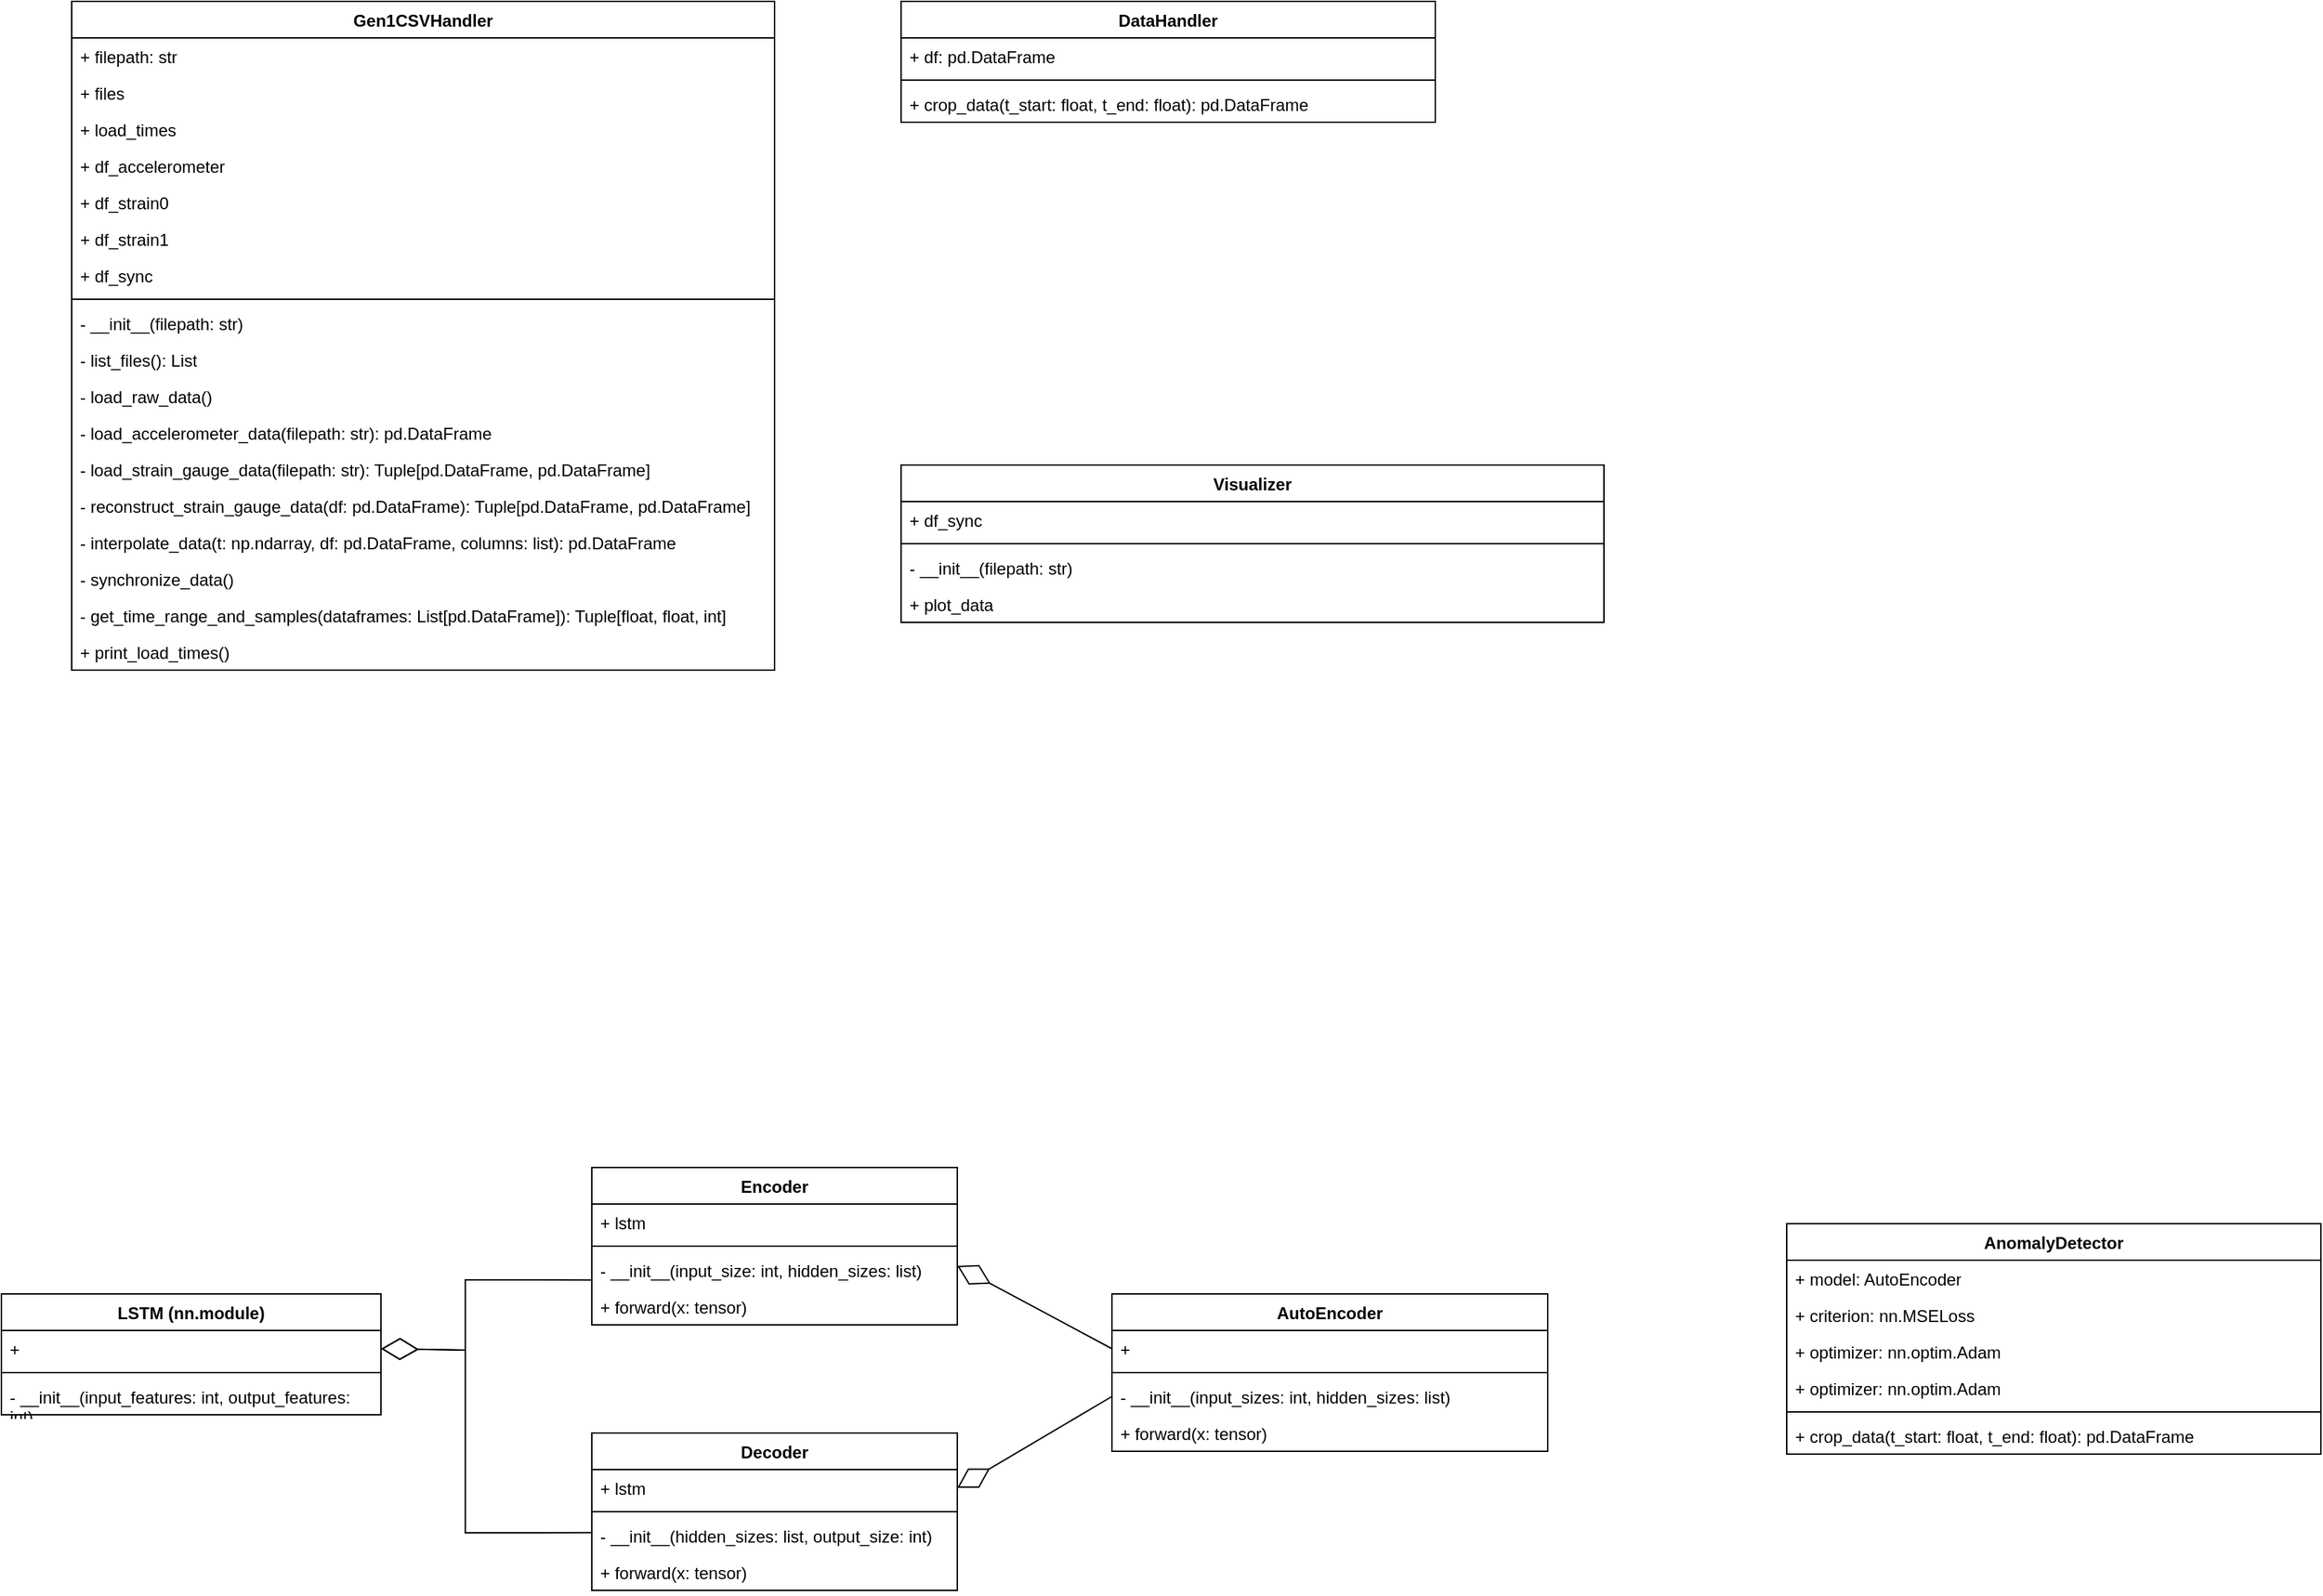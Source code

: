 <mxfile version="24.7.17">
  <diagram name="Page-1" id="MNLU12b26tHhof6xZsnK">
    <mxGraphModel dx="684" dy="416" grid="1" gridSize="10" guides="1" tooltips="1" connect="1" arrows="1" fold="1" page="1" pageScale="1" pageWidth="3300" pageHeight="2339" math="0" shadow="0">
      <root>
        <mxCell id="0" />
        <mxCell id="1" parent="0" />
        <mxCell id="F02WSiELFCCfnab1IoZd-1" value="Gen1CSVHandler" style="swimlane;fontStyle=1;align=center;verticalAlign=top;childLayout=stackLayout;horizontal=1;startSize=26;horizontalStack=0;resizeParent=1;resizeParentMax=0;resizeLast=0;collapsible=1;marginBottom=0;whiteSpace=wrap;html=1;" parent="1" vertex="1">
          <mxGeometry x="290" y="270" width="500" height="476" as="geometry" />
        </mxCell>
        <mxCell id="F02WSiELFCCfnab1IoZd-2" value="+ filepath: str" style="text;strokeColor=none;fillColor=none;align=left;verticalAlign=top;spacingLeft=4;spacingRight=4;overflow=hidden;rotatable=0;points=[[0,0.5],[1,0.5]];portConstraint=eastwest;whiteSpace=wrap;html=1;" parent="F02WSiELFCCfnab1IoZd-1" vertex="1">
          <mxGeometry y="26" width="500" height="26" as="geometry" />
        </mxCell>
        <mxCell id="F02WSiELFCCfnab1IoZd-5" value="+ files" style="text;strokeColor=none;fillColor=none;align=left;verticalAlign=top;spacingLeft=4;spacingRight=4;overflow=hidden;rotatable=0;points=[[0,0.5],[1,0.5]];portConstraint=eastwest;whiteSpace=wrap;html=1;" parent="F02WSiELFCCfnab1IoZd-1" vertex="1">
          <mxGeometry y="52" width="500" height="26" as="geometry" />
        </mxCell>
        <mxCell id="F02WSiELFCCfnab1IoZd-11" value="+ load_times" style="text;strokeColor=none;fillColor=none;align=left;verticalAlign=top;spacingLeft=4;spacingRight=4;overflow=hidden;rotatable=0;points=[[0,0.5],[1,0.5]];portConstraint=eastwest;whiteSpace=wrap;html=1;" parent="F02WSiELFCCfnab1IoZd-1" vertex="1">
          <mxGeometry y="78" width="500" height="26" as="geometry" />
        </mxCell>
        <mxCell id="F02WSiELFCCfnab1IoZd-12" value="+ df_accelerometer" style="text;strokeColor=none;fillColor=none;align=left;verticalAlign=top;spacingLeft=4;spacingRight=4;overflow=hidden;rotatable=0;points=[[0,0.5],[1,0.5]];portConstraint=eastwest;whiteSpace=wrap;html=1;" parent="F02WSiELFCCfnab1IoZd-1" vertex="1">
          <mxGeometry y="104" width="500" height="26" as="geometry" />
        </mxCell>
        <mxCell id="F02WSiELFCCfnab1IoZd-13" value="+ df_strain0" style="text;strokeColor=none;fillColor=none;align=left;verticalAlign=top;spacingLeft=4;spacingRight=4;overflow=hidden;rotatable=0;points=[[0,0.5],[1,0.5]];portConstraint=eastwest;whiteSpace=wrap;html=1;" parent="F02WSiELFCCfnab1IoZd-1" vertex="1">
          <mxGeometry y="130" width="500" height="26" as="geometry" />
        </mxCell>
        <mxCell id="F02WSiELFCCfnab1IoZd-14" value="+ df_strain1" style="text;strokeColor=none;fillColor=none;align=left;verticalAlign=top;spacingLeft=4;spacingRight=4;overflow=hidden;rotatable=0;points=[[0,0.5],[1,0.5]];portConstraint=eastwest;whiteSpace=wrap;html=1;" parent="F02WSiELFCCfnab1IoZd-1" vertex="1">
          <mxGeometry y="156" width="500" height="26" as="geometry" />
        </mxCell>
        <mxCell id="F02WSiELFCCfnab1IoZd-15" value="+ df_sync" style="text;strokeColor=none;fillColor=none;align=left;verticalAlign=top;spacingLeft=4;spacingRight=4;overflow=hidden;rotatable=0;points=[[0,0.5],[1,0.5]];portConstraint=eastwest;whiteSpace=wrap;html=1;" parent="F02WSiELFCCfnab1IoZd-1" vertex="1">
          <mxGeometry y="182" width="500" height="26" as="geometry" />
        </mxCell>
        <mxCell id="F02WSiELFCCfnab1IoZd-3" value="" style="line;strokeWidth=1;fillColor=none;align=left;verticalAlign=middle;spacingTop=-1;spacingLeft=3;spacingRight=3;rotatable=0;labelPosition=right;points=[];portConstraint=eastwest;strokeColor=inherit;" parent="F02WSiELFCCfnab1IoZd-1" vertex="1">
          <mxGeometry y="208" width="500" height="8" as="geometry" />
        </mxCell>
        <mxCell id="F02WSiELFCCfnab1IoZd-4" value="- __init__(filepath: str)" style="text;strokeColor=none;fillColor=none;align=left;verticalAlign=top;spacingLeft=4;spacingRight=4;overflow=hidden;rotatable=0;points=[[0,0.5],[1,0.5]];portConstraint=eastwest;whiteSpace=wrap;html=1;" parent="F02WSiELFCCfnab1IoZd-1" vertex="1">
          <mxGeometry y="216" width="500" height="26" as="geometry" />
        </mxCell>
        <mxCell id="F02WSiELFCCfnab1IoZd-24" value="- list_files(): List" style="text;strokeColor=none;fillColor=none;align=left;verticalAlign=top;spacingLeft=4;spacingRight=4;overflow=hidden;rotatable=0;points=[[0,0.5],[1,0.5]];portConstraint=eastwest;whiteSpace=wrap;html=1;" parent="F02WSiELFCCfnab1IoZd-1" vertex="1">
          <mxGeometry y="242" width="500" height="26" as="geometry" />
        </mxCell>
        <mxCell id="F02WSiELFCCfnab1IoZd-16" value="- load_raw_data()" style="text;strokeColor=none;fillColor=none;align=left;verticalAlign=top;spacingLeft=4;spacingRight=4;overflow=hidden;rotatable=0;points=[[0,0.5],[1,0.5]];portConstraint=eastwest;whiteSpace=wrap;html=1;" parent="F02WSiELFCCfnab1IoZd-1" vertex="1">
          <mxGeometry y="268" width="500" height="26" as="geometry" />
        </mxCell>
        <mxCell id="F02WSiELFCCfnab1IoZd-17" value="- load_accelerometer_data(filepath: str): pd.DataFrame" style="text;strokeColor=none;fillColor=none;align=left;verticalAlign=top;spacingLeft=4;spacingRight=4;overflow=hidden;rotatable=0;points=[[0,0.5],[1,0.5]];portConstraint=eastwest;whiteSpace=wrap;html=1;" parent="F02WSiELFCCfnab1IoZd-1" vertex="1">
          <mxGeometry y="294" width="500" height="26" as="geometry" />
        </mxCell>
        <mxCell id="F02WSiELFCCfnab1IoZd-18" value="- load_strain_gauge_data(filepath: str): Tuple[pd.DataFrame, pd.DataFrame]" style="text;strokeColor=none;fillColor=none;align=left;verticalAlign=top;spacingLeft=4;spacingRight=4;overflow=hidden;rotatable=0;points=[[0,0.5],[1,0.5]];portConstraint=eastwest;whiteSpace=wrap;html=1;" parent="F02WSiELFCCfnab1IoZd-1" vertex="1">
          <mxGeometry y="320" width="500" height="26" as="geometry" />
        </mxCell>
        <mxCell id="F02WSiELFCCfnab1IoZd-19" value="- reconstruct_strain_gauge_data(df: pd.DataFrame): Tuple[pd.DataFrame, pd.DataFrame]" style="text;strokeColor=none;fillColor=none;align=left;verticalAlign=top;spacingLeft=4;spacingRight=4;overflow=hidden;rotatable=0;points=[[0,0.5],[1,0.5]];portConstraint=eastwest;whiteSpace=wrap;html=1;" parent="F02WSiELFCCfnab1IoZd-1" vertex="1">
          <mxGeometry y="346" width="500" height="26" as="geometry" />
        </mxCell>
        <mxCell id="F02WSiELFCCfnab1IoZd-20" value="- interpolate_data(t: np.ndarray, df: pd.DataFrame, columns: list): pd.DataFrame" style="text;strokeColor=none;fillColor=none;align=left;verticalAlign=top;spacingLeft=4;spacingRight=4;overflow=hidden;rotatable=0;points=[[0,0.5],[1,0.5]];portConstraint=eastwest;whiteSpace=wrap;html=1;" parent="F02WSiELFCCfnab1IoZd-1" vertex="1">
          <mxGeometry y="372" width="500" height="26" as="geometry" />
        </mxCell>
        <mxCell id="F02WSiELFCCfnab1IoZd-21" value="- synchronize_data()" style="text;strokeColor=none;fillColor=none;align=left;verticalAlign=top;spacingLeft=4;spacingRight=4;overflow=hidden;rotatable=0;points=[[0,0.5],[1,0.5]];portConstraint=eastwest;whiteSpace=wrap;html=1;" parent="F02WSiELFCCfnab1IoZd-1" vertex="1">
          <mxGeometry y="398" width="500" height="26" as="geometry" />
        </mxCell>
        <mxCell id="F02WSiELFCCfnab1IoZd-22" value="- get_time_range_and_samples(dataframes: List[pd.DataFrame]): Tuple[float, float, int]" style="text;strokeColor=none;fillColor=none;align=left;verticalAlign=top;spacingLeft=4;spacingRight=4;overflow=hidden;rotatable=0;points=[[0,0.5],[1,0.5]];portConstraint=eastwest;whiteSpace=wrap;html=1;" parent="F02WSiELFCCfnab1IoZd-1" vertex="1">
          <mxGeometry y="424" width="500" height="26" as="geometry" />
        </mxCell>
        <mxCell id="F02WSiELFCCfnab1IoZd-23" value="+ print_load_times()" style="text;strokeColor=none;fillColor=none;align=left;verticalAlign=top;spacingLeft=4;spacingRight=4;overflow=hidden;rotatable=0;points=[[0,0.5],[1,0.5]];portConstraint=eastwest;whiteSpace=wrap;html=1;" parent="F02WSiELFCCfnab1IoZd-1" vertex="1">
          <mxGeometry y="450" width="500" height="26" as="geometry" />
        </mxCell>
        <mxCell id="F02WSiELFCCfnab1IoZd-6" value="DataHandler" style="swimlane;fontStyle=1;align=center;verticalAlign=top;childLayout=stackLayout;horizontal=1;startSize=26;horizontalStack=0;resizeParent=1;resizeParentMax=0;resizeLast=0;collapsible=1;marginBottom=0;whiteSpace=wrap;html=1;" parent="1" vertex="1">
          <mxGeometry x="880" y="270" width="380" height="86" as="geometry" />
        </mxCell>
        <mxCell id="F02WSiELFCCfnab1IoZd-7" value="+ df: pd.DataFrame" style="text;strokeColor=none;fillColor=none;align=left;verticalAlign=top;spacingLeft=4;spacingRight=4;overflow=hidden;rotatable=0;points=[[0,0.5],[1,0.5]];portConstraint=eastwest;whiteSpace=wrap;html=1;" parent="F02WSiELFCCfnab1IoZd-6" vertex="1">
          <mxGeometry y="26" width="380" height="26" as="geometry" />
        </mxCell>
        <mxCell id="F02WSiELFCCfnab1IoZd-9" value="" style="line;strokeWidth=1;fillColor=none;align=left;verticalAlign=middle;spacingTop=-1;spacingLeft=3;spacingRight=3;rotatable=0;labelPosition=right;points=[];portConstraint=eastwest;strokeColor=inherit;" parent="F02WSiELFCCfnab1IoZd-6" vertex="1">
          <mxGeometry y="52" width="380" height="8" as="geometry" />
        </mxCell>
        <mxCell id="F02WSiELFCCfnab1IoZd-10" value="+ crop_data(t_start: float, t_end: float): pd.DataFrame" style="text;strokeColor=none;fillColor=none;align=left;verticalAlign=top;spacingLeft=4;spacingRight=4;overflow=hidden;rotatable=0;points=[[0,0.5],[1,0.5]];portConstraint=eastwest;whiteSpace=wrap;html=1;" parent="F02WSiELFCCfnab1IoZd-6" vertex="1">
          <mxGeometry y="60" width="380" height="26" as="geometry" />
        </mxCell>
        <mxCell id="F02WSiELFCCfnab1IoZd-25" value="AnomalyDetector" style="swimlane;fontStyle=1;align=center;verticalAlign=top;childLayout=stackLayout;horizontal=1;startSize=26;horizontalStack=0;resizeParent=1;resizeParentMax=0;resizeLast=0;collapsible=1;marginBottom=0;whiteSpace=wrap;html=1;" parent="1" vertex="1">
          <mxGeometry x="1510" y="1140" width="380" height="164" as="geometry" />
        </mxCell>
        <mxCell id="F02WSiELFCCfnab1IoZd-26" value="+ model: AutoEncoder" style="text;strokeColor=none;fillColor=none;align=left;verticalAlign=top;spacingLeft=4;spacingRight=4;overflow=hidden;rotatable=0;points=[[0,0.5],[1,0.5]];portConstraint=eastwest;whiteSpace=wrap;html=1;" parent="F02WSiELFCCfnab1IoZd-25" vertex="1">
          <mxGeometry y="26" width="380" height="26" as="geometry" />
        </mxCell>
        <mxCell id="rDByf0yw_ZwL_BVkrjc8-1" value="+ criterion: nn.MSELoss" style="text;strokeColor=none;fillColor=none;align=left;verticalAlign=top;spacingLeft=4;spacingRight=4;overflow=hidden;rotatable=0;points=[[0,0.5],[1,0.5]];portConstraint=eastwest;whiteSpace=wrap;html=1;" vertex="1" parent="F02WSiELFCCfnab1IoZd-25">
          <mxGeometry y="52" width="380" height="26" as="geometry" />
        </mxCell>
        <mxCell id="rDByf0yw_ZwL_BVkrjc8-2" value="+ optimizer: nn.optim.Adam" style="text;strokeColor=none;fillColor=none;align=left;verticalAlign=top;spacingLeft=4;spacingRight=4;overflow=hidden;rotatable=0;points=[[0,0.5],[1,0.5]];portConstraint=eastwest;whiteSpace=wrap;html=1;" vertex="1" parent="F02WSiELFCCfnab1IoZd-25">
          <mxGeometry y="78" width="380" height="26" as="geometry" />
        </mxCell>
        <mxCell id="rDByf0yw_ZwL_BVkrjc8-3" value="+ optimizer: nn.optim.Adam" style="text;strokeColor=none;fillColor=none;align=left;verticalAlign=top;spacingLeft=4;spacingRight=4;overflow=hidden;rotatable=0;points=[[0,0.5],[1,0.5]];portConstraint=eastwest;whiteSpace=wrap;html=1;" vertex="1" parent="F02WSiELFCCfnab1IoZd-25">
          <mxGeometry y="104" width="380" height="26" as="geometry" />
        </mxCell>
        <mxCell id="F02WSiELFCCfnab1IoZd-27" value="" style="line;strokeWidth=1;fillColor=none;align=left;verticalAlign=middle;spacingTop=-1;spacingLeft=3;spacingRight=3;rotatable=0;labelPosition=right;points=[];portConstraint=eastwest;strokeColor=inherit;" parent="F02WSiELFCCfnab1IoZd-25" vertex="1">
          <mxGeometry y="130" width="380" height="8" as="geometry" />
        </mxCell>
        <mxCell id="F02WSiELFCCfnab1IoZd-28" value="+ crop_data(t_start: float, t_end: float): pd.DataFrame" style="text;strokeColor=none;fillColor=none;align=left;verticalAlign=top;spacingLeft=4;spacingRight=4;overflow=hidden;rotatable=0;points=[[0,0.5],[1,0.5]];portConstraint=eastwest;whiteSpace=wrap;html=1;" parent="F02WSiELFCCfnab1IoZd-25" vertex="1">
          <mxGeometry y="138" width="380" height="26" as="geometry" />
        </mxCell>
        <mxCell id="O2f7J1gtdTJRJmS3Wqu5-1" value="Visualizer" style="swimlane;fontStyle=1;align=center;verticalAlign=top;childLayout=stackLayout;horizontal=1;startSize=26;horizontalStack=0;resizeParent=1;resizeParentMax=0;resizeLast=0;collapsible=1;marginBottom=0;whiteSpace=wrap;html=1;" parent="1" vertex="1">
          <mxGeometry x="880" y="600" width="500" height="112" as="geometry" />
        </mxCell>
        <mxCell id="O2f7J1gtdTJRJmS3Wqu5-8" value="+ df_sync" style="text;strokeColor=none;fillColor=none;align=left;verticalAlign=top;spacingLeft=4;spacingRight=4;overflow=hidden;rotatable=0;points=[[0,0.5],[1,0.5]];portConstraint=eastwest;whiteSpace=wrap;html=1;" parent="O2f7J1gtdTJRJmS3Wqu5-1" vertex="1">
          <mxGeometry y="26" width="500" height="26" as="geometry" />
        </mxCell>
        <mxCell id="O2f7J1gtdTJRJmS3Wqu5-9" value="" style="line;strokeWidth=1;fillColor=none;align=left;verticalAlign=middle;spacingTop=-1;spacingLeft=3;spacingRight=3;rotatable=0;labelPosition=right;points=[];portConstraint=eastwest;strokeColor=inherit;" parent="O2f7J1gtdTJRJmS3Wqu5-1" vertex="1">
          <mxGeometry y="52" width="500" height="8" as="geometry" />
        </mxCell>
        <mxCell id="O2f7J1gtdTJRJmS3Wqu5-10" value="- __init__(filepath: str)" style="text;strokeColor=none;fillColor=none;align=left;verticalAlign=top;spacingLeft=4;spacingRight=4;overflow=hidden;rotatable=0;points=[[0,0.5],[1,0.5]];portConstraint=eastwest;whiteSpace=wrap;html=1;" parent="O2f7J1gtdTJRJmS3Wqu5-1" vertex="1">
          <mxGeometry y="60" width="500" height="26" as="geometry" />
        </mxCell>
        <mxCell id="O2f7J1gtdTJRJmS3Wqu5-20" value="+ plot_data" style="text;strokeColor=none;fillColor=none;align=left;verticalAlign=top;spacingLeft=4;spacingRight=4;overflow=hidden;rotatable=0;points=[[0,0.5],[1,0.5]];portConstraint=eastwest;whiteSpace=wrap;html=1;" parent="O2f7J1gtdTJRJmS3Wqu5-1" vertex="1">
          <mxGeometry y="86" width="500" height="26" as="geometry" />
        </mxCell>
        <mxCell id="O2f7J1gtdTJRJmS3Wqu5-21" value="AutoEncoder" style="swimlane;fontStyle=1;align=center;verticalAlign=top;childLayout=stackLayout;horizontal=1;startSize=26;horizontalStack=0;resizeParent=1;resizeParentMax=0;resizeLast=0;collapsible=1;marginBottom=0;whiteSpace=wrap;html=1;" parent="1" vertex="1">
          <mxGeometry x="1030" y="1190" width="310" height="112" as="geometry" />
        </mxCell>
        <mxCell id="O2f7J1gtdTJRJmS3Wqu5-22" value="+" style="text;strokeColor=none;fillColor=none;align=left;verticalAlign=top;spacingLeft=4;spacingRight=4;overflow=hidden;rotatable=0;points=[[0,0.5],[1,0.5]];portConstraint=eastwest;whiteSpace=wrap;html=1;" parent="O2f7J1gtdTJRJmS3Wqu5-21" vertex="1">
          <mxGeometry y="26" width="310" height="26" as="geometry" />
        </mxCell>
        <mxCell id="O2f7J1gtdTJRJmS3Wqu5-23" value="" style="line;strokeWidth=1;fillColor=none;align=left;verticalAlign=middle;spacingTop=-1;spacingLeft=3;spacingRight=3;rotatable=0;labelPosition=right;points=[];portConstraint=eastwest;strokeColor=inherit;" parent="O2f7J1gtdTJRJmS3Wqu5-21" vertex="1">
          <mxGeometry y="52" width="310" height="8" as="geometry" />
        </mxCell>
        <mxCell id="O2f7J1gtdTJRJmS3Wqu5-24" value="- __init__(input_sizes: int, hidden_sizes: list)" style="text;strokeColor=none;fillColor=none;align=left;verticalAlign=top;spacingLeft=4;spacingRight=4;overflow=hidden;rotatable=0;points=[[0,0.5],[1,0.5]];portConstraint=eastwest;whiteSpace=wrap;html=1;" parent="O2f7J1gtdTJRJmS3Wqu5-21" vertex="1">
          <mxGeometry y="60" width="310" height="26" as="geometry" />
        </mxCell>
        <mxCell id="O2f7J1gtdTJRJmS3Wqu5-52" value="+ forward(x: tensor)" style="text;strokeColor=none;fillColor=none;align=left;verticalAlign=top;spacingLeft=4;spacingRight=4;overflow=hidden;rotatable=0;points=[[0,0.5],[1,0.5]];portConstraint=eastwest;whiteSpace=wrap;html=1;" parent="O2f7J1gtdTJRJmS3Wqu5-21" vertex="1">
          <mxGeometry y="86" width="310" height="26" as="geometry" />
        </mxCell>
        <mxCell id="O2f7J1gtdTJRJmS3Wqu5-26" value="Encoder" style="swimlane;fontStyle=1;align=center;verticalAlign=top;childLayout=stackLayout;horizontal=1;startSize=26;horizontalStack=0;resizeParent=1;resizeParentMax=0;resizeLast=0;collapsible=1;marginBottom=0;whiteSpace=wrap;html=1;" parent="1" vertex="1">
          <mxGeometry x="660" y="1100" width="260" height="112" as="geometry" />
        </mxCell>
        <mxCell id="O2f7J1gtdTJRJmS3Wqu5-27" value="+ lstm" style="text;strokeColor=none;fillColor=none;align=left;verticalAlign=top;spacingLeft=4;spacingRight=4;overflow=hidden;rotatable=0;points=[[0,0.5],[1,0.5]];portConstraint=eastwest;whiteSpace=wrap;html=1;" parent="O2f7J1gtdTJRJmS3Wqu5-26" vertex="1">
          <mxGeometry y="26" width="260" height="26" as="geometry" />
        </mxCell>
        <mxCell id="O2f7J1gtdTJRJmS3Wqu5-28" value="" style="line;strokeWidth=1;fillColor=none;align=left;verticalAlign=middle;spacingTop=-1;spacingLeft=3;spacingRight=3;rotatable=0;labelPosition=right;points=[];portConstraint=eastwest;strokeColor=inherit;" parent="O2f7J1gtdTJRJmS3Wqu5-26" vertex="1">
          <mxGeometry y="52" width="260" height="8" as="geometry" />
        </mxCell>
        <mxCell id="O2f7J1gtdTJRJmS3Wqu5-36" value="- __init__(input_size: int, hidden_sizes: list)" style="text;strokeColor=none;fillColor=none;align=left;verticalAlign=top;spacingLeft=4;spacingRight=4;overflow=hidden;rotatable=0;points=[[0,0.5],[1,0.5]];portConstraint=eastwest;whiteSpace=wrap;html=1;" parent="O2f7J1gtdTJRJmS3Wqu5-26" vertex="1">
          <mxGeometry y="60" width="260" height="26" as="geometry" />
        </mxCell>
        <mxCell id="O2f7J1gtdTJRJmS3Wqu5-29" value="+ forward(x: tensor)" style="text;strokeColor=none;fillColor=none;align=left;verticalAlign=top;spacingLeft=4;spacingRight=4;overflow=hidden;rotatable=0;points=[[0,0.5],[1,0.5]];portConstraint=eastwest;whiteSpace=wrap;html=1;" parent="O2f7J1gtdTJRJmS3Wqu5-26" vertex="1">
          <mxGeometry y="86" width="260" height="26" as="geometry" />
        </mxCell>
        <mxCell id="O2f7J1gtdTJRJmS3Wqu5-37" value="Decoder" style="swimlane;fontStyle=1;align=center;verticalAlign=top;childLayout=stackLayout;horizontal=1;startSize=26;horizontalStack=0;resizeParent=1;resizeParentMax=0;resizeLast=0;collapsible=1;marginBottom=0;whiteSpace=wrap;html=1;" parent="1" vertex="1">
          <mxGeometry x="660" y="1289" width="260" height="112" as="geometry" />
        </mxCell>
        <mxCell id="O2f7J1gtdTJRJmS3Wqu5-38" value="+ lstm" style="text;strokeColor=none;fillColor=none;align=left;verticalAlign=top;spacingLeft=4;spacingRight=4;overflow=hidden;rotatable=0;points=[[0,0.5],[1,0.5]];portConstraint=eastwest;whiteSpace=wrap;html=1;" parent="O2f7J1gtdTJRJmS3Wqu5-37" vertex="1">
          <mxGeometry y="26" width="260" height="26" as="geometry" />
        </mxCell>
        <mxCell id="O2f7J1gtdTJRJmS3Wqu5-39" value="" style="line;strokeWidth=1;fillColor=none;align=left;verticalAlign=middle;spacingTop=-1;spacingLeft=3;spacingRight=3;rotatable=0;labelPosition=right;points=[];portConstraint=eastwest;strokeColor=inherit;" parent="O2f7J1gtdTJRJmS3Wqu5-37" vertex="1">
          <mxGeometry y="52" width="260" height="8" as="geometry" />
        </mxCell>
        <mxCell id="O2f7J1gtdTJRJmS3Wqu5-40" value="- __init__(hidden_sizes: list, output_size: int)" style="text;strokeColor=none;fillColor=none;align=left;verticalAlign=top;spacingLeft=4;spacingRight=4;overflow=hidden;rotatable=0;points=[[0,0.5],[1,0.5]];portConstraint=eastwest;whiteSpace=wrap;html=1;" parent="O2f7J1gtdTJRJmS3Wqu5-37" vertex="1">
          <mxGeometry y="60" width="260" height="26" as="geometry" />
        </mxCell>
        <mxCell id="O2f7J1gtdTJRJmS3Wqu5-41" value="+ forward(x: tensor)" style="text;strokeColor=none;fillColor=none;align=left;verticalAlign=top;spacingLeft=4;spacingRight=4;overflow=hidden;rotatable=0;points=[[0,0.5],[1,0.5]];portConstraint=eastwest;whiteSpace=wrap;html=1;" parent="O2f7J1gtdTJRJmS3Wqu5-37" vertex="1">
          <mxGeometry y="86" width="260" height="26" as="geometry" />
        </mxCell>
        <mxCell id="O2f7J1gtdTJRJmS3Wqu5-42" value="LSTM (nn.module)" style="swimlane;fontStyle=1;align=center;verticalAlign=top;childLayout=stackLayout;horizontal=1;startSize=26;horizontalStack=0;resizeParent=1;resizeParentMax=0;resizeLast=0;collapsible=1;marginBottom=0;whiteSpace=wrap;html=1;" parent="1" vertex="1">
          <mxGeometry x="240" y="1190" width="270" height="86" as="geometry" />
        </mxCell>
        <mxCell id="O2f7J1gtdTJRJmS3Wqu5-43" value="+" style="text;strokeColor=none;fillColor=none;align=left;verticalAlign=top;spacingLeft=4;spacingRight=4;overflow=hidden;rotatable=0;points=[[0,0.5],[1,0.5]];portConstraint=eastwest;whiteSpace=wrap;html=1;" parent="O2f7J1gtdTJRJmS3Wqu5-42" vertex="1">
          <mxGeometry y="26" width="270" height="26" as="geometry" />
        </mxCell>
        <mxCell id="O2f7J1gtdTJRJmS3Wqu5-44" value="" style="line;strokeWidth=1;fillColor=none;align=left;verticalAlign=middle;spacingTop=-1;spacingLeft=3;spacingRight=3;rotatable=0;labelPosition=right;points=[];portConstraint=eastwest;strokeColor=inherit;" parent="O2f7J1gtdTJRJmS3Wqu5-42" vertex="1">
          <mxGeometry y="52" width="270" height="8" as="geometry" />
        </mxCell>
        <mxCell id="O2f7J1gtdTJRJmS3Wqu5-45" value="- __init__(input_features: int, output_features: int)" style="text;strokeColor=none;fillColor=none;align=left;verticalAlign=top;spacingLeft=4;spacingRight=4;overflow=hidden;rotatable=0;points=[[0,0.5],[1,0.5]];portConstraint=eastwest;whiteSpace=wrap;html=1;" parent="O2f7J1gtdTJRJmS3Wqu5-42" vertex="1">
          <mxGeometry y="60" width="270" height="26" as="geometry" />
        </mxCell>
        <mxCell id="O2f7J1gtdTJRJmS3Wqu5-47" value="" style="endArrow=diamondThin;endFill=0;endSize=24;html=1;rounded=0;entryX=1;entryY=0.5;entryDx=0;entryDy=0;exitX=0.002;exitY=0.772;exitDx=0;exitDy=0;exitPerimeter=0;" parent="1" source="O2f7J1gtdTJRJmS3Wqu5-36" target="O2f7J1gtdTJRJmS3Wqu5-43" edge="1">
          <mxGeometry width="160" relative="1" as="geometry">
            <mxPoint x="657" y="1176" as="sourcePoint" />
            <mxPoint x="430" y="1380" as="targetPoint" />
            <Array as="points">
              <mxPoint x="570" y="1180" />
              <mxPoint x="570" y="1230" />
            </Array>
          </mxGeometry>
        </mxCell>
        <mxCell id="O2f7J1gtdTJRJmS3Wqu5-48" value="" style="endArrow=diamondThin;endFill=0;endSize=24;html=1;rounded=0;entryX=1;entryY=0.5;entryDx=0;entryDy=0;exitX=0.002;exitY=0.42;exitDx=0;exitDy=0;exitPerimeter=0;" parent="1" source="O2f7J1gtdTJRJmS3Wqu5-40" target="O2f7J1gtdTJRJmS3Wqu5-43" edge="1">
          <mxGeometry width="160" relative="1" as="geometry">
            <mxPoint x="670" y="1193" as="sourcePoint" />
            <mxPoint x="520" y="1239" as="targetPoint" />
            <Array as="points">
              <mxPoint x="570" y="1360" />
              <mxPoint x="570" y="1230" />
            </Array>
          </mxGeometry>
        </mxCell>
        <mxCell id="O2f7J1gtdTJRJmS3Wqu5-50" value="" style="endArrow=diamondThin;endFill=0;endSize=24;html=1;rounded=0;exitX=0;exitY=0.5;exitDx=0;exitDy=0;" parent="1" source="O2f7J1gtdTJRJmS3Wqu5-22" edge="1">
          <mxGeometry width="160" relative="1" as="geometry">
            <mxPoint x="1050" y="1190" as="sourcePoint" />
            <mxPoint x="920" y="1170" as="targetPoint" />
          </mxGeometry>
        </mxCell>
        <mxCell id="O2f7J1gtdTJRJmS3Wqu5-51" value="" style="endArrow=diamondThin;endFill=0;endSize=24;html=1;rounded=0;exitX=0;exitY=0.5;exitDx=0;exitDy=0;entryX=1;entryY=0.5;entryDx=0;entryDy=0;" parent="1" source="O2f7J1gtdTJRJmS3Wqu5-24" target="O2f7J1gtdTJRJmS3Wqu5-38" edge="1">
          <mxGeometry width="160" relative="1" as="geometry">
            <mxPoint x="1090" y="1389" as="sourcePoint" />
            <mxPoint x="940" y="1300" as="targetPoint" />
          </mxGeometry>
        </mxCell>
      </root>
    </mxGraphModel>
  </diagram>
</mxfile>
